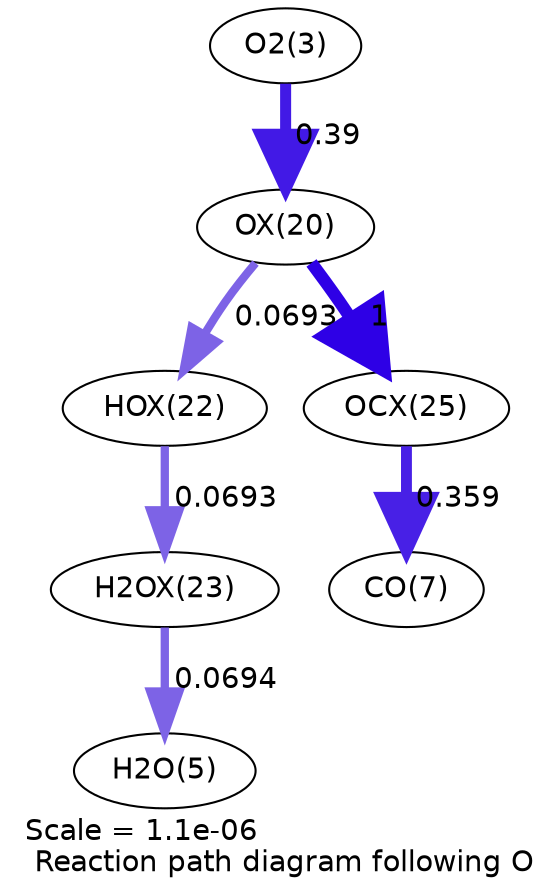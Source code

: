 digraph reaction_paths {
center=1;
s5 -> s24[fontname="Helvetica", penwidth=5.29, arrowsize=2.64, color="0.7, 0.89, 0.9"
, label=" 0.39"];
s24 -> s26[fontname="Helvetica", penwidth=3.98, arrowsize=1.99, color="0.7, 0.569, 0.9"
, label=" 0.0693"];
s24 -> s29[fontname="Helvetica", penwidth=6, arrowsize=3, color="0.7, 1.5, 0.9"
, label=" 1"];
s26 -> s27[fontname="Helvetica", penwidth=3.98, arrowsize=1.99, color="0.7, 0.569, 0.9"
, label=" 0.0693"];
s27 -> s7[fontname="Helvetica", penwidth=3.99, arrowsize=1.99, color="0.7, 0.569, 0.9"
, label=" 0.0694"];
s29 -> s9[fontname="Helvetica", penwidth=5.23, arrowsize=2.61, color="0.7, 0.859, 0.9"
, label=" 0.359"];
s5 [ fontname="Helvetica", label="O2(3)"];
s7 [ fontname="Helvetica", label="H2O(5)"];
s9 [ fontname="Helvetica", label="CO(7)"];
s24 [ fontname="Helvetica", label="OX(20)"];
s26 [ fontname="Helvetica", label="HOX(22)"];
s27 [ fontname="Helvetica", label="H2OX(23)"];
s29 [ fontname="Helvetica", label="OCX(25)"];
 label = "Scale = 1.1e-06\l Reaction path diagram following O";
 fontname = "Helvetica";
}
